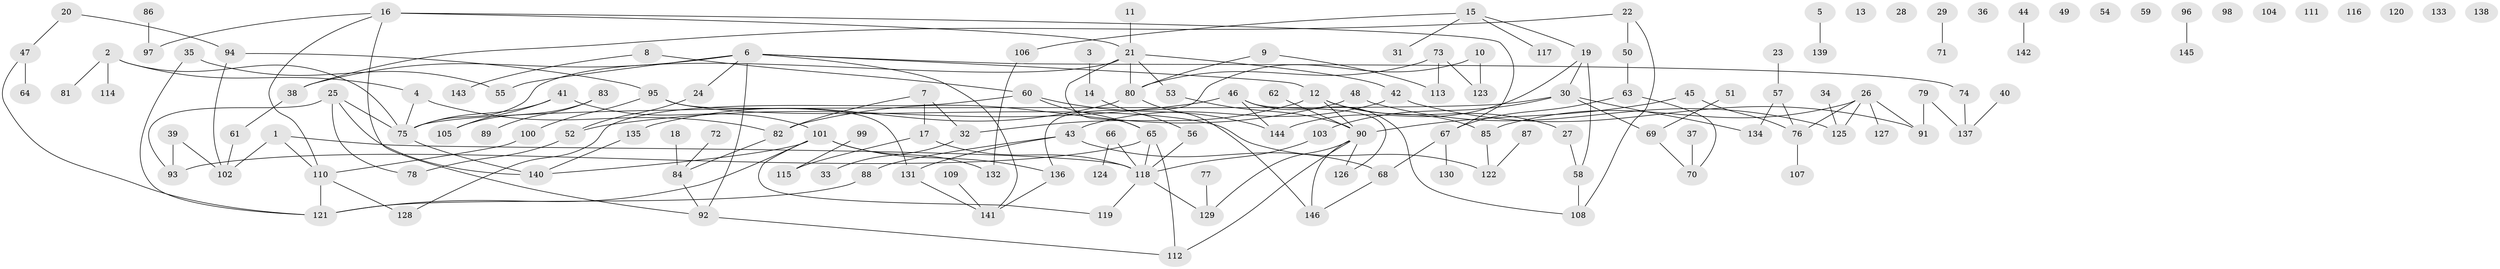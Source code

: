 // Generated by graph-tools (version 1.1) at 2025/00/03/09/25 03:00:49]
// undirected, 146 vertices, 175 edges
graph export_dot {
graph [start="1"]
  node [color=gray90,style=filled];
  1;
  2;
  3;
  4;
  5;
  6;
  7;
  8;
  9;
  10;
  11;
  12;
  13;
  14;
  15;
  16;
  17;
  18;
  19;
  20;
  21;
  22;
  23;
  24;
  25;
  26;
  27;
  28;
  29;
  30;
  31;
  32;
  33;
  34;
  35;
  36;
  37;
  38;
  39;
  40;
  41;
  42;
  43;
  44;
  45;
  46;
  47;
  48;
  49;
  50;
  51;
  52;
  53;
  54;
  55;
  56;
  57;
  58;
  59;
  60;
  61;
  62;
  63;
  64;
  65;
  66;
  67;
  68;
  69;
  70;
  71;
  72;
  73;
  74;
  75;
  76;
  77;
  78;
  79;
  80;
  81;
  82;
  83;
  84;
  85;
  86;
  87;
  88;
  89;
  90;
  91;
  92;
  93;
  94;
  95;
  96;
  97;
  98;
  99;
  100;
  101;
  102;
  103;
  104;
  105;
  106;
  107;
  108;
  109;
  110;
  111;
  112;
  113;
  114;
  115;
  116;
  117;
  118;
  119;
  120;
  121;
  122;
  123;
  124;
  125;
  126;
  127;
  128;
  129;
  130;
  131;
  132;
  133;
  134;
  135;
  136;
  137;
  138;
  139;
  140;
  141;
  142;
  143;
  144;
  145;
  146;
  1 -- 102;
  1 -- 110;
  1 -- 118;
  2 -- 4;
  2 -- 75;
  2 -- 81;
  2 -- 114;
  3 -- 14;
  4 -- 75;
  4 -- 82;
  5 -- 139;
  6 -- 12;
  6 -- 24;
  6 -- 38;
  6 -- 55;
  6 -- 74;
  6 -- 92;
  6 -- 141;
  7 -- 17;
  7 -- 32;
  7 -- 82;
  8 -- 60;
  8 -- 143;
  9 -- 80;
  9 -- 113;
  10 -- 123;
  10 -- 136;
  11 -- 21;
  12 -- 27;
  12 -- 32;
  12 -- 85;
  12 -- 90;
  14 -- 56;
  15 -- 19;
  15 -- 31;
  15 -- 106;
  15 -- 117;
  16 -- 21;
  16 -- 67;
  16 -- 92;
  16 -- 97;
  16 -- 110;
  17 -- 115;
  17 -- 118;
  18 -- 84;
  19 -- 30;
  19 -- 58;
  19 -- 144;
  20 -- 47;
  20 -- 94;
  21 -- 42;
  21 -- 53;
  21 -- 65;
  21 -- 75;
  21 -- 80;
  22 -- 38;
  22 -- 50;
  22 -- 108;
  23 -- 57;
  24 -- 52;
  25 -- 75;
  25 -- 78;
  25 -- 93;
  25 -- 140;
  26 -- 76;
  26 -- 85;
  26 -- 91;
  26 -- 125;
  26 -- 127;
  27 -- 58;
  29 -- 71;
  30 -- 69;
  30 -- 75;
  30 -- 103;
  30 -- 134;
  32 -- 33;
  34 -- 125;
  35 -- 55;
  35 -- 121;
  37 -- 70;
  38 -- 61;
  39 -- 93;
  39 -- 102;
  40 -- 137;
  41 -- 75;
  41 -- 101;
  41 -- 105;
  42 -- 43;
  42 -- 91;
  43 -- 68;
  43 -- 88;
  43 -- 131;
  44 -- 142;
  45 -- 76;
  45 -- 90;
  46 -- 52;
  46 -- 108;
  46 -- 126;
  46 -- 144;
  47 -- 64;
  47 -- 121;
  48 -- 82;
  48 -- 125;
  50 -- 63;
  51 -- 69;
  52 -- 78;
  53 -- 90;
  56 -- 118;
  57 -- 76;
  57 -- 134;
  58 -- 108;
  60 -- 65;
  60 -- 128;
  60 -- 144;
  61 -- 102;
  62 -- 90;
  63 -- 67;
  63 -- 70;
  65 -- 93;
  65 -- 112;
  65 -- 118;
  66 -- 118;
  66 -- 124;
  67 -- 68;
  67 -- 130;
  68 -- 146;
  69 -- 70;
  72 -- 84;
  73 -- 80;
  73 -- 113;
  73 -- 123;
  74 -- 137;
  75 -- 140;
  76 -- 107;
  77 -- 129;
  79 -- 91;
  79 -- 137;
  80 -- 135;
  80 -- 146;
  82 -- 84;
  83 -- 89;
  83 -- 105;
  84 -- 92;
  85 -- 122;
  86 -- 97;
  87 -- 122;
  88 -- 121;
  90 -- 112;
  90 -- 126;
  90 -- 129;
  90 -- 146;
  92 -- 112;
  94 -- 95;
  94 -- 102;
  95 -- 100;
  95 -- 122;
  95 -- 131;
  96 -- 145;
  99 -- 115;
  100 -- 110;
  101 -- 119;
  101 -- 121;
  101 -- 132;
  101 -- 136;
  101 -- 140;
  103 -- 118;
  106 -- 132;
  109 -- 141;
  110 -- 121;
  110 -- 128;
  118 -- 119;
  118 -- 129;
  131 -- 141;
  135 -- 140;
  136 -- 141;
}
